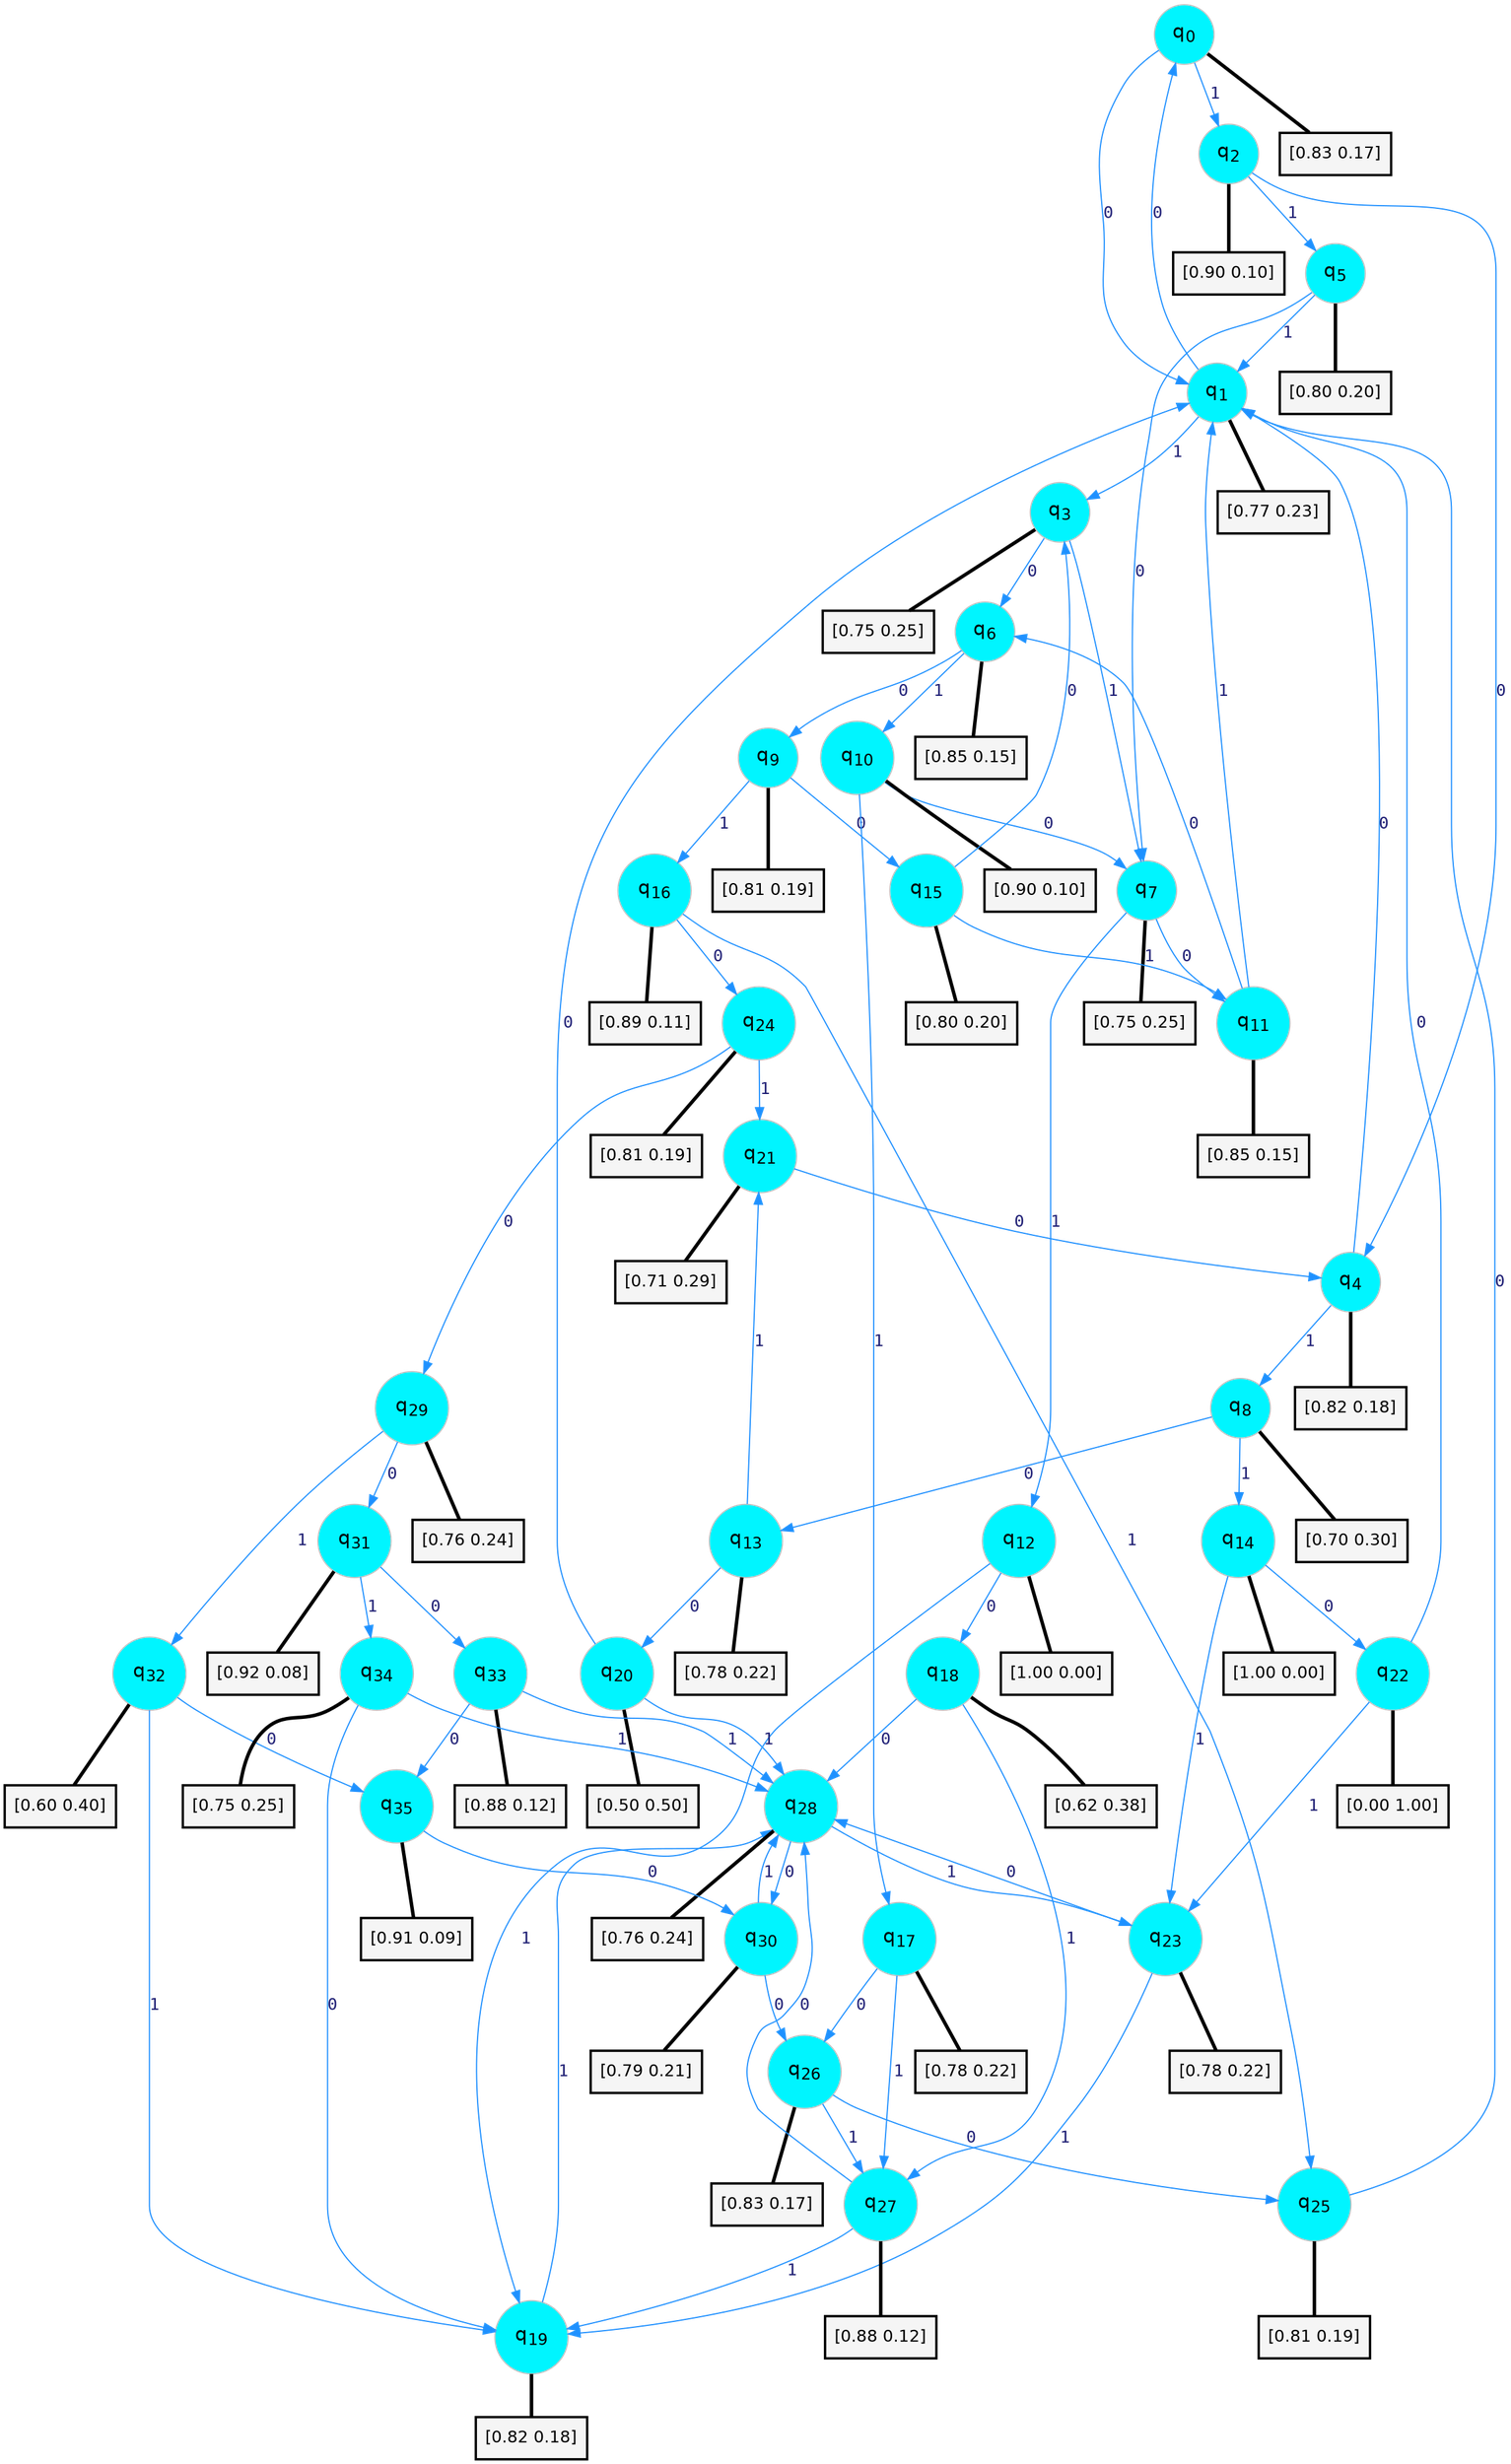 digraph G {
graph [
bgcolor=transparent, dpi=300, rankdir=TD, size="40,25"];
node [
color=gray, fillcolor=turquoise1, fontcolor=black, fontname=Helvetica, fontsize=16, fontweight=bold, shape=circle, style=filled];
edge [
arrowsize=1, color=dodgerblue1, fontcolor=midnightblue, fontname=courier, fontweight=bold, penwidth=1, style=solid, weight=20];
0[label=<q<SUB>0</SUB>>];
1[label=<q<SUB>1</SUB>>];
2[label=<q<SUB>2</SUB>>];
3[label=<q<SUB>3</SUB>>];
4[label=<q<SUB>4</SUB>>];
5[label=<q<SUB>5</SUB>>];
6[label=<q<SUB>6</SUB>>];
7[label=<q<SUB>7</SUB>>];
8[label=<q<SUB>8</SUB>>];
9[label=<q<SUB>9</SUB>>];
10[label=<q<SUB>10</SUB>>];
11[label=<q<SUB>11</SUB>>];
12[label=<q<SUB>12</SUB>>];
13[label=<q<SUB>13</SUB>>];
14[label=<q<SUB>14</SUB>>];
15[label=<q<SUB>15</SUB>>];
16[label=<q<SUB>16</SUB>>];
17[label=<q<SUB>17</SUB>>];
18[label=<q<SUB>18</SUB>>];
19[label=<q<SUB>19</SUB>>];
20[label=<q<SUB>20</SUB>>];
21[label=<q<SUB>21</SUB>>];
22[label=<q<SUB>22</SUB>>];
23[label=<q<SUB>23</SUB>>];
24[label=<q<SUB>24</SUB>>];
25[label=<q<SUB>25</SUB>>];
26[label=<q<SUB>26</SUB>>];
27[label=<q<SUB>27</SUB>>];
28[label=<q<SUB>28</SUB>>];
29[label=<q<SUB>29</SUB>>];
30[label=<q<SUB>30</SUB>>];
31[label=<q<SUB>31</SUB>>];
32[label=<q<SUB>32</SUB>>];
33[label=<q<SUB>33</SUB>>];
34[label=<q<SUB>34</SUB>>];
35[label=<q<SUB>35</SUB>>];
36[label="[0.83 0.17]", shape=box,fontcolor=black, fontname=Helvetica, fontsize=14, penwidth=2, fillcolor=whitesmoke,color=black];
37[label="[0.77 0.23]", shape=box,fontcolor=black, fontname=Helvetica, fontsize=14, penwidth=2, fillcolor=whitesmoke,color=black];
38[label="[0.90 0.10]", shape=box,fontcolor=black, fontname=Helvetica, fontsize=14, penwidth=2, fillcolor=whitesmoke,color=black];
39[label="[0.75 0.25]", shape=box,fontcolor=black, fontname=Helvetica, fontsize=14, penwidth=2, fillcolor=whitesmoke,color=black];
40[label="[0.82 0.18]", shape=box,fontcolor=black, fontname=Helvetica, fontsize=14, penwidth=2, fillcolor=whitesmoke,color=black];
41[label="[0.80 0.20]", shape=box,fontcolor=black, fontname=Helvetica, fontsize=14, penwidth=2, fillcolor=whitesmoke,color=black];
42[label="[0.85 0.15]", shape=box,fontcolor=black, fontname=Helvetica, fontsize=14, penwidth=2, fillcolor=whitesmoke,color=black];
43[label="[0.75 0.25]", shape=box,fontcolor=black, fontname=Helvetica, fontsize=14, penwidth=2, fillcolor=whitesmoke,color=black];
44[label="[0.70 0.30]", shape=box,fontcolor=black, fontname=Helvetica, fontsize=14, penwidth=2, fillcolor=whitesmoke,color=black];
45[label="[0.81 0.19]", shape=box,fontcolor=black, fontname=Helvetica, fontsize=14, penwidth=2, fillcolor=whitesmoke,color=black];
46[label="[0.90 0.10]", shape=box,fontcolor=black, fontname=Helvetica, fontsize=14, penwidth=2, fillcolor=whitesmoke,color=black];
47[label="[0.85 0.15]", shape=box,fontcolor=black, fontname=Helvetica, fontsize=14, penwidth=2, fillcolor=whitesmoke,color=black];
48[label="[1.00 0.00]", shape=box,fontcolor=black, fontname=Helvetica, fontsize=14, penwidth=2, fillcolor=whitesmoke,color=black];
49[label="[0.78 0.22]", shape=box,fontcolor=black, fontname=Helvetica, fontsize=14, penwidth=2, fillcolor=whitesmoke,color=black];
50[label="[1.00 0.00]", shape=box,fontcolor=black, fontname=Helvetica, fontsize=14, penwidth=2, fillcolor=whitesmoke,color=black];
51[label="[0.80 0.20]", shape=box,fontcolor=black, fontname=Helvetica, fontsize=14, penwidth=2, fillcolor=whitesmoke,color=black];
52[label="[0.89 0.11]", shape=box,fontcolor=black, fontname=Helvetica, fontsize=14, penwidth=2, fillcolor=whitesmoke,color=black];
53[label="[0.78 0.22]", shape=box,fontcolor=black, fontname=Helvetica, fontsize=14, penwidth=2, fillcolor=whitesmoke,color=black];
54[label="[0.62 0.38]", shape=box,fontcolor=black, fontname=Helvetica, fontsize=14, penwidth=2, fillcolor=whitesmoke,color=black];
55[label="[0.82 0.18]", shape=box,fontcolor=black, fontname=Helvetica, fontsize=14, penwidth=2, fillcolor=whitesmoke,color=black];
56[label="[0.50 0.50]", shape=box,fontcolor=black, fontname=Helvetica, fontsize=14, penwidth=2, fillcolor=whitesmoke,color=black];
57[label="[0.71 0.29]", shape=box,fontcolor=black, fontname=Helvetica, fontsize=14, penwidth=2, fillcolor=whitesmoke,color=black];
58[label="[0.00 1.00]", shape=box,fontcolor=black, fontname=Helvetica, fontsize=14, penwidth=2, fillcolor=whitesmoke,color=black];
59[label="[0.78 0.22]", shape=box,fontcolor=black, fontname=Helvetica, fontsize=14, penwidth=2, fillcolor=whitesmoke,color=black];
60[label="[0.81 0.19]", shape=box,fontcolor=black, fontname=Helvetica, fontsize=14, penwidth=2, fillcolor=whitesmoke,color=black];
61[label="[0.81 0.19]", shape=box,fontcolor=black, fontname=Helvetica, fontsize=14, penwidth=2, fillcolor=whitesmoke,color=black];
62[label="[0.83 0.17]", shape=box,fontcolor=black, fontname=Helvetica, fontsize=14, penwidth=2, fillcolor=whitesmoke,color=black];
63[label="[0.88 0.12]", shape=box,fontcolor=black, fontname=Helvetica, fontsize=14, penwidth=2, fillcolor=whitesmoke,color=black];
64[label="[0.76 0.24]", shape=box,fontcolor=black, fontname=Helvetica, fontsize=14, penwidth=2, fillcolor=whitesmoke,color=black];
65[label="[0.76 0.24]", shape=box,fontcolor=black, fontname=Helvetica, fontsize=14, penwidth=2, fillcolor=whitesmoke,color=black];
66[label="[0.79 0.21]", shape=box,fontcolor=black, fontname=Helvetica, fontsize=14, penwidth=2, fillcolor=whitesmoke,color=black];
67[label="[0.92 0.08]", shape=box,fontcolor=black, fontname=Helvetica, fontsize=14, penwidth=2, fillcolor=whitesmoke,color=black];
68[label="[0.60 0.40]", shape=box,fontcolor=black, fontname=Helvetica, fontsize=14, penwidth=2, fillcolor=whitesmoke,color=black];
69[label="[0.88 0.12]", shape=box,fontcolor=black, fontname=Helvetica, fontsize=14, penwidth=2, fillcolor=whitesmoke,color=black];
70[label="[0.75 0.25]", shape=box,fontcolor=black, fontname=Helvetica, fontsize=14, penwidth=2, fillcolor=whitesmoke,color=black];
71[label="[0.91 0.09]", shape=box,fontcolor=black, fontname=Helvetica, fontsize=14, penwidth=2, fillcolor=whitesmoke,color=black];
0->1 [label=0];
0->2 [label=1];
0->36 [arrowhead=none, penwidth=3,color=black];
1->0 [label=0];
1->3 [label=1];
1->37 [arrowhead=none, penwidth=3,color=black];
2->4 [label=0];
2->5 [label=1];
2->38 [arrowhead=none, penwidth=3,color=black];
3->6 [label=0];
3->7 [label=1];
3->39 [arrowhead=none, penwidth=3,color=black];
4->1 [label=0];
4->8 [label=1];
4->40 [arrowhead=none, penwidth=3,color=black];
5->7 [label=0];
5->1 [label=1];
5->41 [arrowhead=none, penwidth=3,color=black];
6->9 [label=0];
6->10 [label=1];
6->42 [arrowhead=none, penwidth=3,color=black];
7->11 [label=0];
7->12 [label=1];
7->43 [arrowhead=none, penwidth=3,color=black];
8->13 [label=0];
8->14 [label=1];
8->44 [arrowhead=none, penwidth=3,color=black];
9->15 [label=0];
9->16 [label=1];
9->45 [arrowhead=none, penwidth=3,color=black];
10->7 [label=0];
10->17 [label=1];
10->46 [arrowhead=none, penwidth=3,color=black];
11->6 [label=0];
11->1 [label=1];
11->47 [arrowhead=none, penwidth=3,color=black];
12->18 [label=0];
12->19 [label=1];
12->48 [arrowhead=none, penwidth=3,color=black];
13->20 [label=0];
13->21 [label=1];
13->49 [arrowhead=none, penwidth=3,color=black];
14->22 [label=0];
14->23 [label=1];
14->50 [arrowhead=none, penwidth=3,color=black];
15->3 [label=0];
15->11 [label=1];
15->51 [arrowhead=none, penwidth=3,color=black];
16->24 [label=0];
16->25 [label=1];
16->52 [arrowhead=none, penwidth=3,color=black];
17->26 [label=0];
17->27 [label=1];
17->53 [arrowhead=none, penwidth=3,color=black];
18->28 [label=0];
18->27 [label=1];
18->54 [arrowhead=none, penwidth=3,color=black];
19->28 [label=1];
19->55 [arrowhead=none, penwidth=3,color=black];
20->1 [label=0];
20->28 [label=1];
20->56 [arrowhead=none, penwidth=3,color=black];
21->4 [label=0];
21->57 [arrowhead=none, penwidth=3,color=black];
22->1 [label=0];
22->23 [label=1];
22->58 [arrowhead=none, penwidth=3,color=black];
23->28 [label=0];
23->19 [label=1];
23->59 [arrowhead=none, penwidth=3,color=black];
24->29 [label=0];
24->21 [label=1];
24->60 [arrowhead=none, penwidth=3,color=black];
25->1 [label=0];
25->61 [arrowhead=none, penwidth=3,color=black];
26->25 [label=0];
26->27 [label=1];
26->62 [arrowhead=none, penwidth=3,color=black];
27->28 [label=0];
27->19 [label=1];
27->63 [arrowhead=none, penwidth=3,color=black];
28->30 [label=0];
28->23 [label=1];
28->64 [arrowhead=none, penwidth=3,color=black];
29->31 [label=0];
29->32 [label=1];
29->65 [arrowhead=none, penwidth=3,color=black];
30->26 [label=0];
30->28 [label=1];
30->66 [arrowhead=none, penwidth=3,color=black];
31->33 [label=0];
31->34 [label=1];
31->67 [arrowhead=none, penwidth=3,color=black];
32->35 [label=0];
32->19 [label=1];
32->68 [arrowhead=none, penwidth=3,color=black];
33->35 [label=0];
33->28 [label=1];
33->69 [arrowhead=none, penwidth=3,color=black];
34->19 [label=0];
34->28 [label=1];
34->70 [arrowhead=none, penwidth=3,color=black];
35->30 [label=0];
35->71 [arrowhead=none, penwidth=3,color=black];
}
